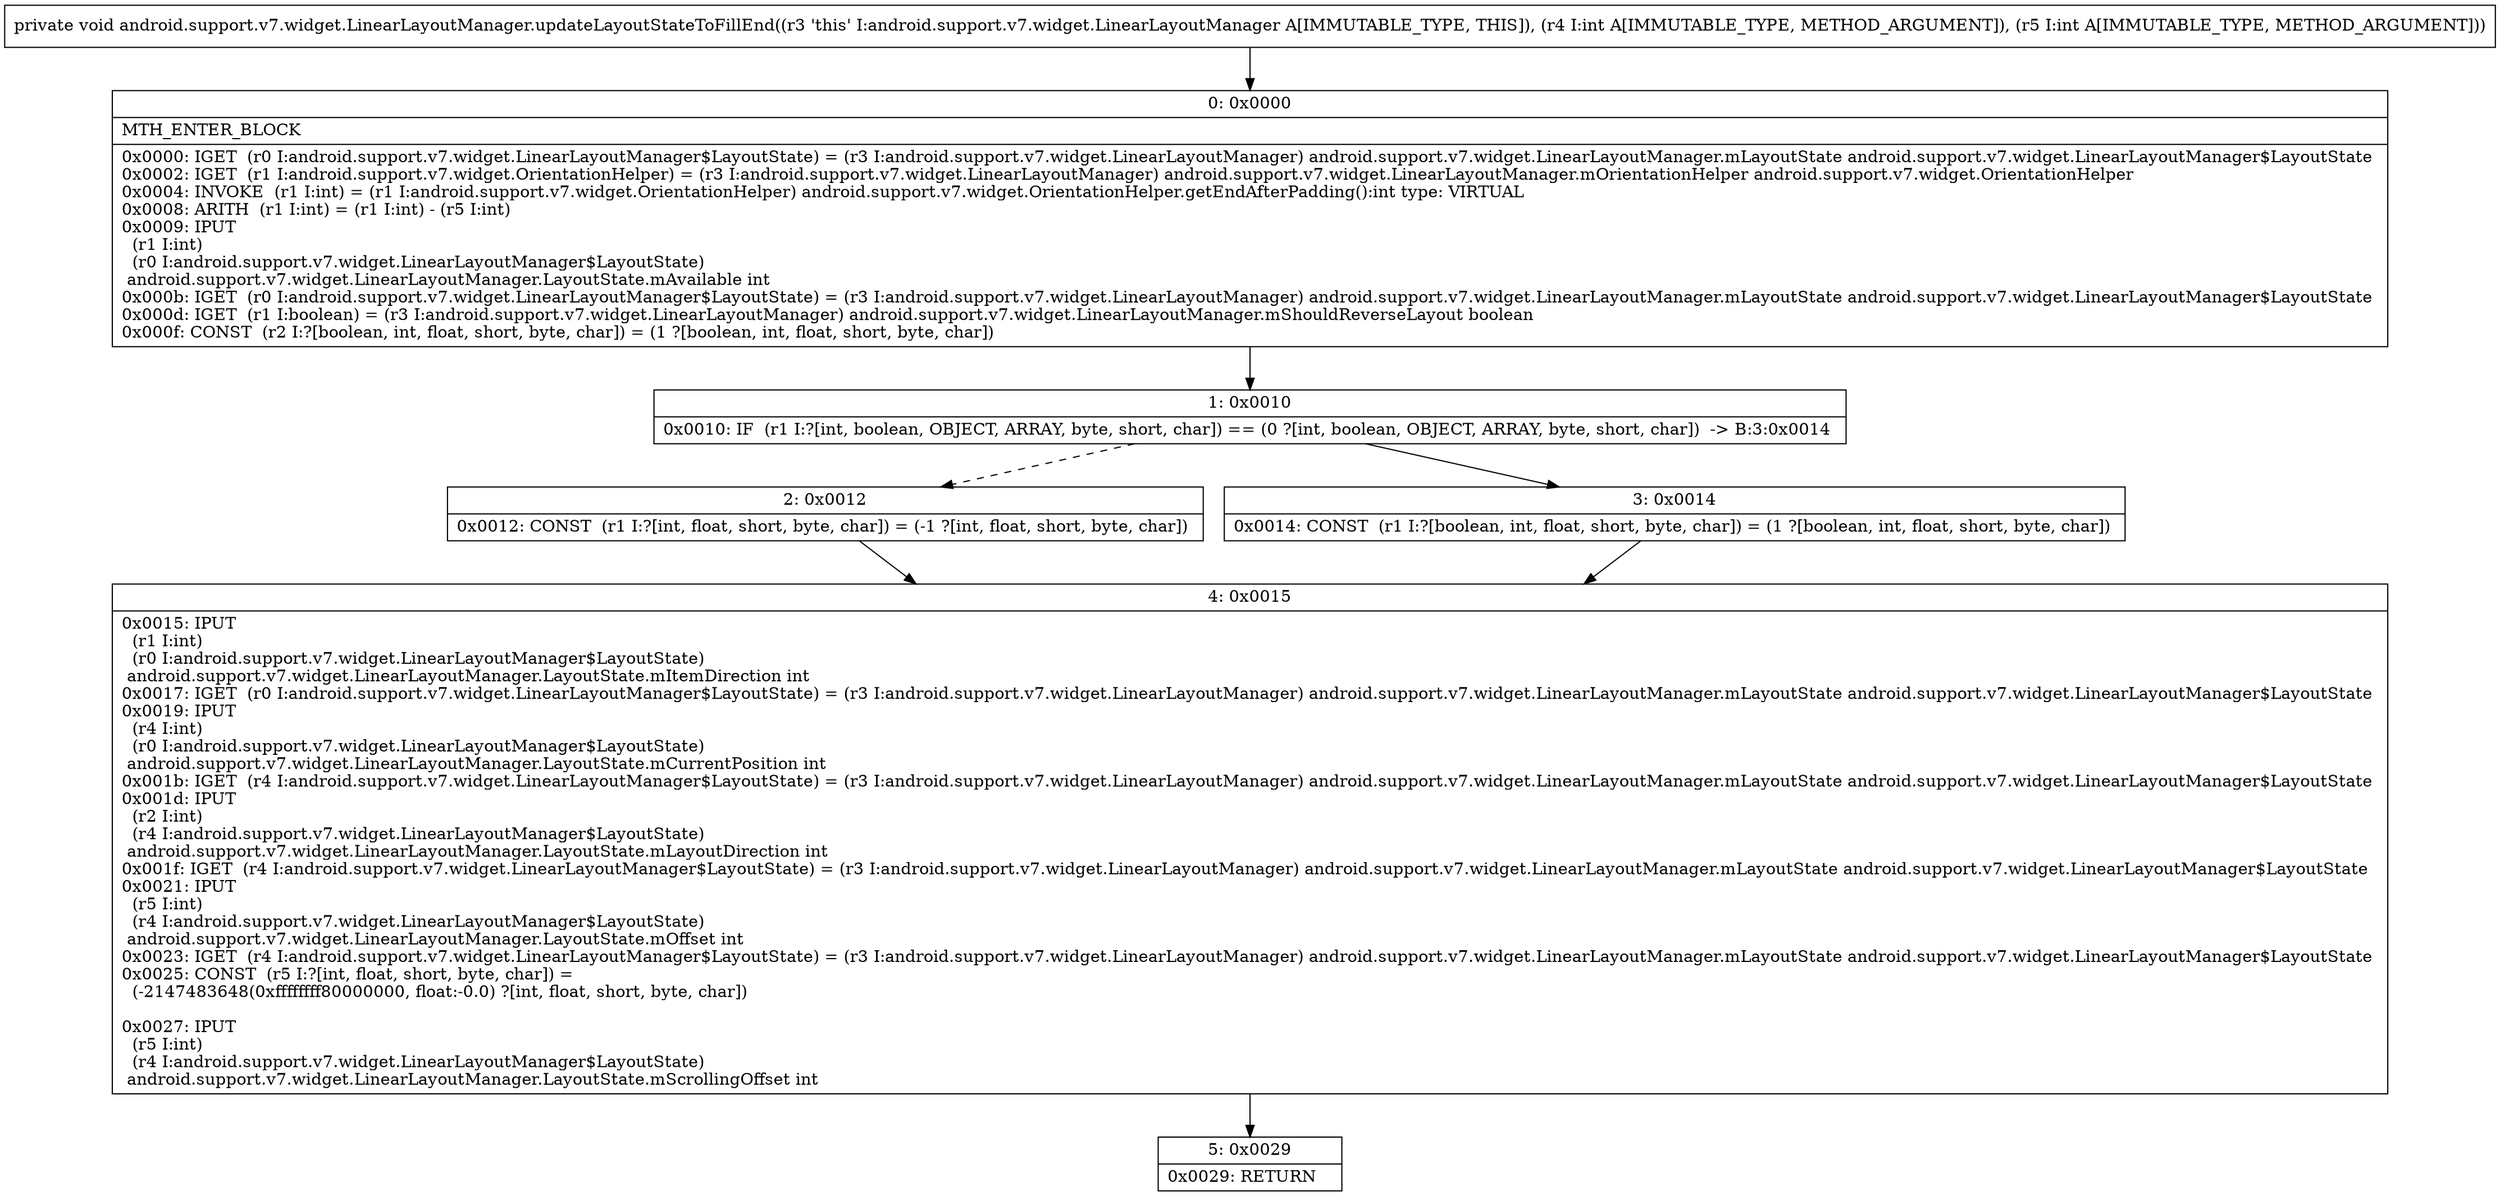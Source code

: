 digraph "CFG forandroid.support.v7.widget.LinearLayoutManager.updateLayoutStateToFillEnd(II)V" {
Node_0 [shape=record,label="{0\:\ 0x0000|MTH_ENTER_BLOCK\l|0x0000: IGET  (r0 I:android.support.v7.widget.LinearLayoutManager$LayoutState) = (r3 I:android.support.v7.widget.LinearLayoutManager) android.support.v7.widget.LinearLayoutManager.mLayoutState android.support.v7.widget.LinearLayoutManager$LayoutState \l0x0002: IGET  (r1 I:android.support.v7.widget.OrientationHelper) = (r3 I:android.support.v7.widget.LinearLayoutManager) android.support.v7.widget.LinearLayoutManager.mOrientationHelper android.support.v7.widget.OrientationHelper \l0x0004: INVOKE  (r1 I:int) = (r1 I:android.support.v7.widget.OrientationHelper) android.support.v7.widget.OrientationHelper.getEndAfterPadding():int type: VIRTUAL \l0x0008: ARITH  (r1 I:int) = (r1 I:int) \- (r5 I:int) \l0x0009: IPUT  \l  (r1 I:int)\l  (r0 I:android.support.v7.widget.LinearLayoutManager$LayoutState)\l android.support.v7.widget.LinearLayoutManager.LayoutState.mAvailable int \l0x000b: IGET  (r0 I:android.support.v7.widget.LinearLayoutManager$LayoutState) = (r3 I:android.support.v7.widget.LinearLayoutManager) android.support.v7.widget.LinearLayoutManager.mLayoutState android.support.v7.widget.LinearLayoutManager$LayoutState \l0x000d: IGET  (r1 I:boolean) = (r3 I:android.support.v7.widget.LinearLayoutManager) android.support.v7.widget.LinearLayoutManager.mShouldReverseLayout boolean \l0x000f: CONST  (r2 I:?[boolean, int, float, short, byte, char]) = (1 ?[boolean, int, float, short, byte, char]) \l}"];
Node_1 [shape=record,label="{1\:\ 0x0010|0x0010: IF  (r1 I:?[int, boolean, OBJECT, ARRAY, byte, short, char]) == (0 ?[int, boolean, OBJECT, ARRAY, byte, short, char])  \-\> B:3:0x0014 \l}"];
Node_2 [shape=record,label="{2\:\ 0x0012|0x0012: CONST  (r1 I:?[int, float, short, byte, char]) = (\-1 ?[int, float, short, byte, char]) \l}"];
Node_3 [shape=record,label="{3\:\ 0x0014|0x0014: CONST  (r1 I:?[boolean, int, float, short, byte, char]) = (1 ?[boolean, int, float, short, byte, char]) \l}"];
Node_4 [shape=record,label="{4\:\ 0x0015|0x0015: IPUT  \l  (r1 I:int)\l  (r0 I:android.support.v7.widget.LinearLayoutManager$LayoutState)\l android.support.v7.widget.LinearLayoutManager.LayoutState.mItemDirection int \l0x0017: IGET  (r0 I:android.support.v7.widget.LinearLayoutManager$LayoutState) = (r3 I:android.support.v7.widget.LinearLayoutManager) android.support.v7.widget.LinearLayoutManager.mLayoutState android.support.v7.widget.LinearLayoutManager$LayoutState \l0x0019: IPUT  \l  (r4 I:int)\l  (r0 I:android.support.v7.widget.LinearLayoutManager$LayoutState)\l android.support.v7.widget.LinearLayoutManager.LayoutState.mCurrentPosition int \l0x001b: IGET  (r4 I:android.support.v7.widget.LinearLayoutManager$LayoutState) = (r3 I:android.support.v7.widget.LinearLayoutManager) android.support.v7.widget.LinearLayoutManager.mLayoutState android.support.v7.widget.LinearLayoutManager$LayoutState \l0x001d: IPUT  \l  (r2 I:int)\l  (r4 I:android.support.v7.widget.LinearLayoutManager$LayoutState)\l android.support.v7.widget.LinearLayoutManager.LayoutState.mLayoutDirection int \l0x001f: IGET  (r4 I:android.support.v7.widget.LinearLayoutManager$LayoutState) = (r3 I:android.support.v7.widget.LinearLayoutManager) android.support.v7.widget.LinearLayoutManager.mLayoutState android.support.v7.widget.LinearLayoutManager$LayoutState \l0x0021: IPUT  \l  (r5 I:int)\l  (r4 I:android.support.v7.widget.LinearLayoutManager$LayoutState)\l android.support.v7.widget.LinearLayoutManager.LayoutState.mOffset int \l0x0023: IGET  (r4 I:android.support.v7.widget.LinearLayoutManager$LayoutState) = (r3 I:android.support.v7.widget.LinearLayoutManager) android.support.v7.widget.LinearLayoutManager.mLayoutState android.support.v7.widget.LinearLayoutManager$LayoutState \l0x0025: CONST  (r5 I:?[int, float, short, byte, char]) = \l  (\-2147483648(0xffffffff80000000, float:\-0.0) ?[int, float, short, byte, char])\l \l0x0027: IPUT  \l  (r5 I:int)\l  (r4 I:android.support.v7.widget.LinearLayoutManager$LayoutState)\l android.support.v7.widget.LinearLayoutManager.LayoutState.mScrollingOffset int \l}"];
Node_5 [shape=record,label="{5\:\ 0x0029|0x0029: RETURN   \l}"];
MethodNode[shape=record,label="{private void android.support.v7.widget.LinearLayoutManager.updateLayoutStateToFillEnd((r3 'this' I:android.support.v7.widget.LinearLayoutManager A[IMMUTABLE_TYPE, THIS]), (r4 I:int A[IMMUTABLE_TYPE, METHOD_ARGUMENT]), (r5 I:int A[IMMUTABLE_TYPE, METHOD_ARGUMENT])) }"];
MethodNode -> Node_0;
Node_0 -> Node_1;
Node_1 -> Node_2[style=dashed];
Node_1 -> Node_3;
Node_2 -> Node_4;
Node_3 -> Node_4;
Node_4 -> Node_5;
}

